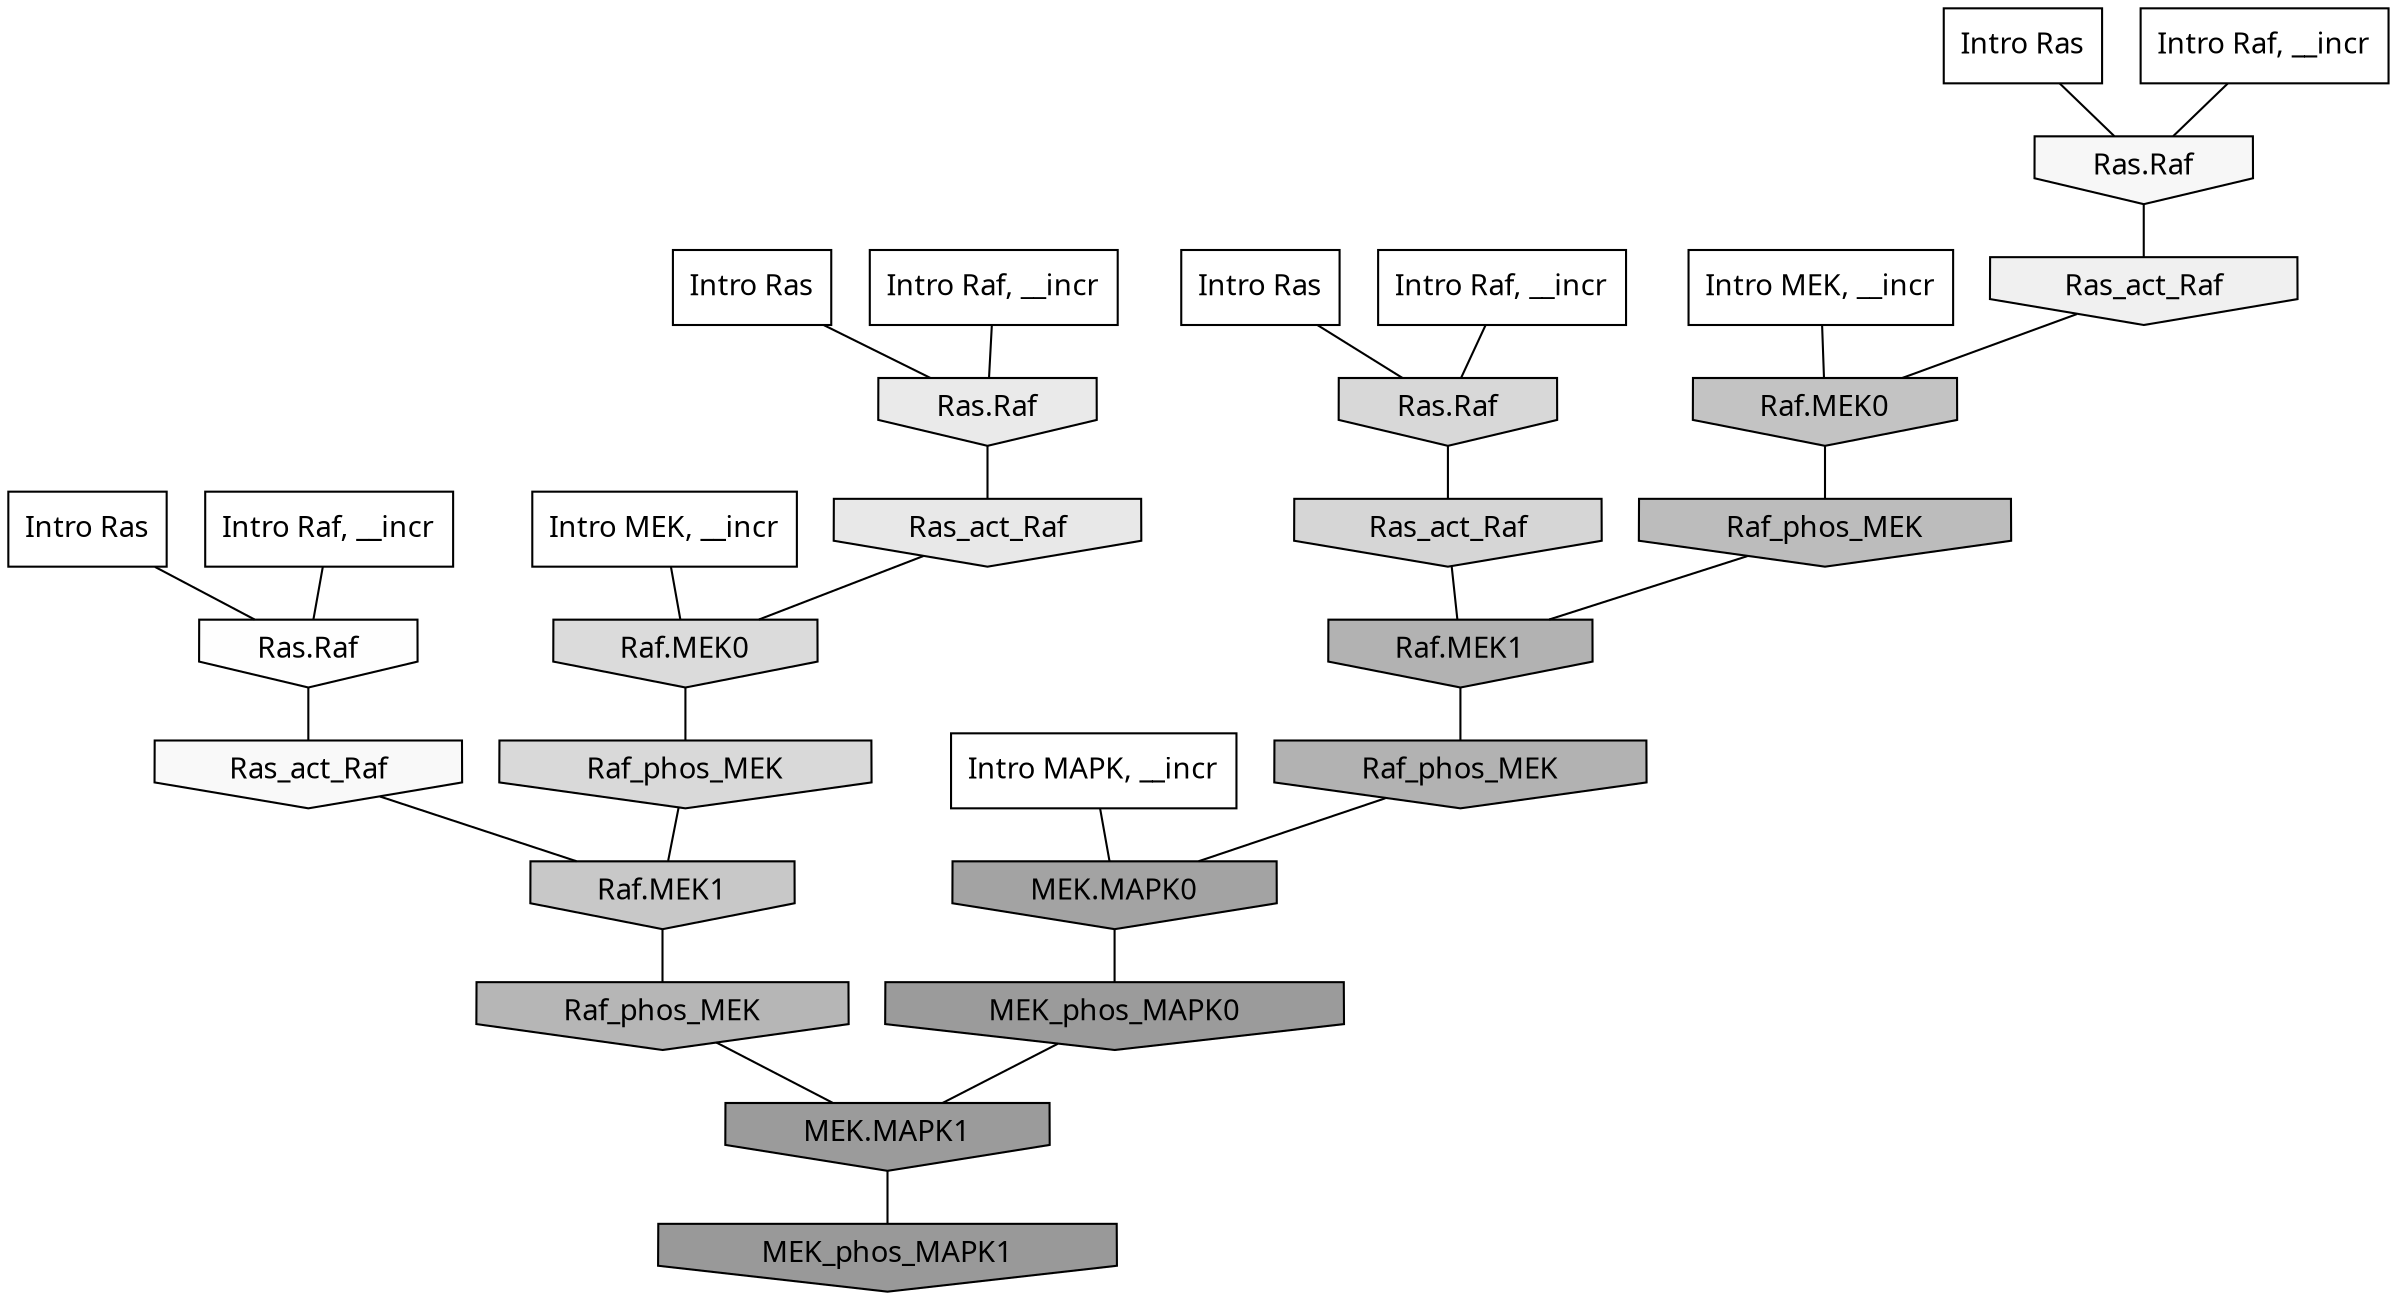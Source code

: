 digraph G{
  rankdir="TB";
  ranksep=0.30;
  node [fontname="CMU Serif"];
  edge [fontname="CMU Serif"];
  
  13 [label="Intro Ras", shape=rectangle, style=filled, fillcolor="0.000 0.000 1.000"]
  
  30 [label="Intro Ras", shape=rectangle, style=filled, fillcolor="0.000 0.000 1.000"]
  
  31 [label="Intro Ras", shape=rectangle, style=filled, fillcolor="0.000 0.000 1.000"]
  
  86 [label="Intro Ras", shape=rectangle, style=filled, fillcolor="0.000 0.000 1.000"]
  
  271 [label="Intro Raf, __incr", shape=rectangle, style=filled, fillcolor="0.000 0.000 1.000"]
  
  298 [label="Intro Raf, __incr", shape=rectangle, style=filled, fillcolor="0.000 0.000 1.000"]
  
  388 [label="Intro Raf, __incr", shape=rectangle, style=filled, fillcolor="0.000 0.000 1.000"]
  
  709 [label="Intro Raf, __incr", shape=rectangle, style=filled, fillcolor="0.000 0.000 1.000"]
  
  1763 [label="Intro MEK, __incr", shape=rectangle, style=filled, fillcolor="0.000 0.000 1.000"]
  
  2005 [label="Intro MEK, __incr", shape=rectangle, style=filled, fillcolor="0.000 0.000 1.000"]
  
  3069 [label="Intro MAPK, __incr", shape=rectangle, style=filled, fillcolor="0.000 0.000 1.000"]
  
  3334 [label="Ras.Raf", shape=invhouse, style=filled, fillcolor="0.000 0.000 0.996"]
  
  3468 [label="Ras_act_Raf", shape=invhouse, style=filled, fillcolor="0.000 0.000 0.975"]
  
  3514 [label="Ras.Raf", shape=invhouse, style=filled, fillcolor="0.000 0.000 0.967"]
  
  3801 [label="Ras_act_Raf", shape=invhouse, style=filled, fillcolor="0.000 0.000 0.938"]
  
  4154 [label="Ras.Raf", shape=invhouse, style=filled, fillcolor="0.000 0.000 0.916"]
  
  4228 [label="Ras_act_Raf", shape=invhouse, style=filled, fillcolor="0.000 0.000 0.910"]
  
  5028 [label="Raf.MEK0", shape=invhouse, style=filled, fillcolor="0.000 0.000 0.859"]
  
  5188 [label="Raf_phos_MEK", shape=invhouse, style=filled, fillcolor="0.000 0.000 0.849"]
  
  5269 [label="Ras.Raf", shape=invhouse, style=filled, fillcolor="0.000 0.000 0.845"]
  
  5430 [label="Ras_act_Raf", shape=invhouse, style=filled, fillcolor="0.000 0.000 0.837"]
  
  6455 [label="Raf.MEK1", shape=invhouse, style=filled, fillcolor="0.000 0.000 0.784"]
  
  6957 [label="Raf.MEK0", shape=invhouse, style=filled, fillcolor="0.000 0.000 0.765"]
  
  7825 [label="Raf_phos_MEK", shape=invhouse, style=filled, fillcolor="0.000 0.000 0.737"]
  
  8681 [label="Raf_phos_MEK", shape=invhouse, style=filled, fillcolor="0.000 0.000 0.712"]
  
  9068 [label="Raf.MEK1", shape=invhouse, style=filled, fillcolor="0.000 0.000 0.699"]
  
  9220 [label="Raf_phos_MEK", shape=invhouse, style=filled, fillcolor="0.000 0.000 0.696"]
  
  12041 [label="MEK.MAPK0", shape=invhouse, style=filled, fillcolor="0.000 0.000 0.640"]
  
  14116 [label="MEK_phos_MAPK0", shape=invhouse, style=filled, fillcolor="0.000 0.000 0.607"]
  
  14153 [label="MEK.MAPK1", shape=invhouse, style=filled, fillcolor="0.000 0.000 0.607"]
  
  14719 [label="MEK_phos_MAPK1", shape=invhouse, style=filled, fillcolor="0.000 0.000 0.600"]
  
  
  14153 -> 14719 [dir=none, color="0.000 0.000 0.000"] 
  14116 -> 14153 [dir=none, color="0.000 0.000 0.000"] 
  12041 -> 14116 [dir=none, color="0.000 0.000 0.000"] 
  9220 -> 12041 [dir=none, color="0.000 0.000 0.000"] 
  9068 -> 9220 [dir=none, color="0.000 0.000 0.000"] 
  8681 -> 14153 [dir=none, color="0.000 0.000 0.000"] 
  7825 -> 9068 [dir=none, color="0.000 0.000 0.000"] 
  6957 -> 7825 [dir=none, color="0.000 0.000 0.000"] 
  6455 -> 8681 [dir=none, color="0.000 0.000 0.000"] 
  5430 -> 9068 [dir=none, color="0.000 0.000 0.000"] 
  5269 -> 5430 [dir=none, color="0.000 0.000 0.000"] 
  5188 -> 6455 [dir=none, color="0.000 0.000 0.000"] 
  5028 -> 5188 [dir=none, color="0.000 0.000 0.000"] 
  4228 -> 5028 [dir=none, color="0.000 0.000 0.000"] 
  4154 -> 4228 [dir=none, color="0.000 0.000 0.000"] 
  3801 -> 6957 [dir=none, color="0.000 0.000 0.000"] 
  3514 -> 3801 [dir=none, color="0.000 0.000 0.000"] 
  3468 -> 6455 [dir=none, color="0.000 0.000 0.000"] 
  3334 -> 3468 [dir=none, color="0.000 0.000 0.000"] 
  3069 -> 12041 [dir=none, color="0.000 0.000 0.000"] 
  2005 -> 6957 [dir=none, color="0.000 0.000 0.000"] 
  1763 -> 5028 [dir=none, color="0.000 0.000 0.000"] 
  709 -> 4154 [dir=none, color="0.000 0.000 0.000"] 
  388 -> 5269 [dir=none, color="0.000 0.000 0.000"] 
  298 -> 3334 [dir=none, color="0.000 0.000 0.000"] 
  271 -> 3514 [dir=none, color="0.000 0.000 0.000"] 
  86 -> 5269 [dir=none, color="0.000 0.000 0.000"] 
  31 -> 3514 [dir=none, color="0.000 0.000 0.000"] 
  30 -> 4154 [dir=none, color="0.000 0.000 0.000"] 
  13 -> 3334 [dir=none, color="0.000 0.000 0.000"] 
  
  }
